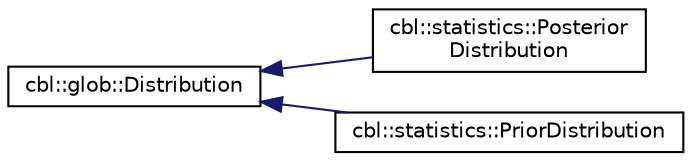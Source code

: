 digraph "Graphical Class Hierarchy"
{
  edge [fontname="Helvetica",fontsize="10",labelfontname="Helvetica",labelfontsize="10"];
  node [fontname="Helvetica",fontsize="10",shape=record];
  rankdir="LR";
  Node0 [label="cbl::glob::Distribution",height=0.2,width=0.4,color="black", fillcolor="white", style="filled",URL="$d7/df2/classcbl_1_1glob_1_1Distribution.html",tooltip="The class Distribution. "];
  Node0 -> Node1 [dir="back",color="midnightblue",fontsize="10",style="solid",fontname="Helvetica"];
  Node1 [label="cbl::statistics::Posterior\lDistribution",height=0.2,width=0.4,color="black", fillcolor="white", style="filled",URL="$d8/d2b/classcbl_1_1statistics_1_1PosteriorDistribution.html",tooltip="The class PosteriorDistribution. "];
  Node0 -> Node2 [dir="back",color="midnightblue",fontsize="10",style="solid",fontname="Helvetica"];
  Node2 [label="cbl::statistics::PriorDistribution",height=0.2,width=0.4,color="black", fillcolor="white", style="filled",URL="$d7/d79/classcbl_1_1statistics_1_1PriorDistribution.html",tooltip="The class PriorDistribution. "];
}
